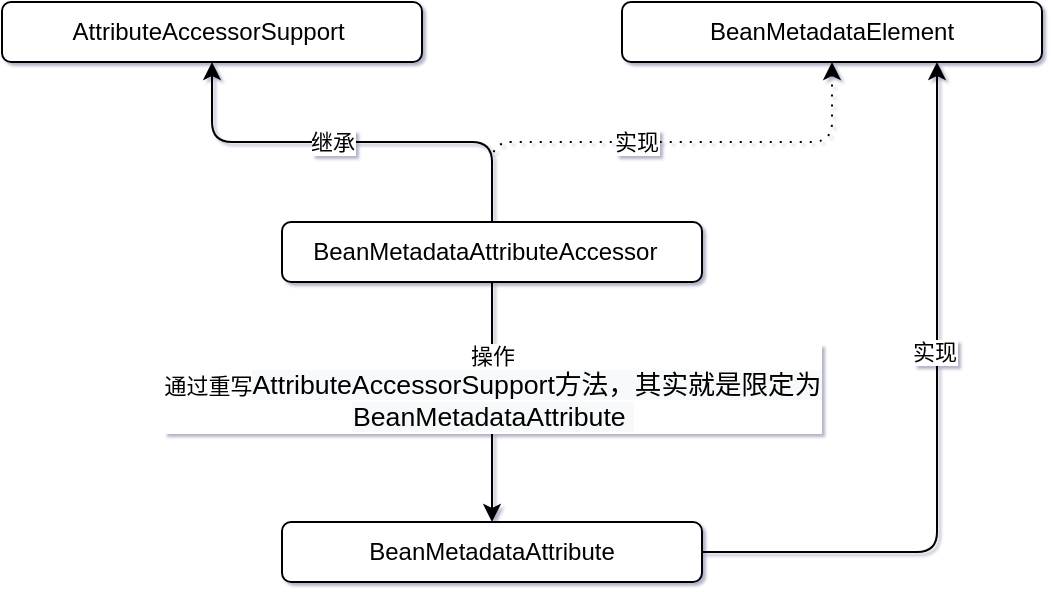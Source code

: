 <mxfile version="13.5.9" type="github">
  <diagram id="C5RBs43oDa-KdzZeNtuy" name="Page-1">
    <mxGraphModel dx="654" dy="381" grid="1" gridSize="10" guides="1" tooltips="1" connect="1" arrows="1" fold="1" page="1" pageScale="1" pageWidth="827" pageHeight="1169" math="0" shadow="1">
      <root>
        <mxCell id="WIyWlLk6GJQsqaUBKTNV-0" />
        <mxCell id="WIyWlLk6GJQsqaUBKTNV-1" parent="WIyWlLk6GJQsqaUBKTNV-0" />
        <mxCell id="19nPwAY48tDI5XMnKWuH-2" value="" style="edgeStyle=orthogonalEdgeStyle;orthogonalLoop=1;jettySize=auto;labelBorderColor=none;html=1;" edge="1" parent="WIyWlLk6GJQsqaUBKTNV-1" source="19nPwAY48tDI5XMnKWuH-0" target="19nPwAY48tDI5XMnKWuH-1">
          <mxGeometry relative="1" as="geometry" />
        </mxCell>
        <mxCell id="19nPwAY48tDI5XMnKWuH-5" value="继承" style="edgeLabel;align=center;verticalAlign=middle;resizable=0;points=[];labelBorderColor=none;html=1;rounded=1;" vertex="1" connectable="0" parent="19nPwAY48tDI5XMnKWuH-2">
          <mxGeometry x="0.095" relative="1" as="geometry">
            <mxPoint as="offset" />
          </mxGeometry>
        </mxCell>
        <mxCell id="19nPwAY48tDI5XMnKWuH-4" value="" style="edgeStyle=orthogonalEdgeStyle;orthogonalLoop=1;jettySize=auto;dashed=1;dashPattern=1 4;labelBorderColor=none;html=1;" edge="1" parent="WIyWlLk6GJQsqaUBKTNV-1" source="19nPwAY48tDI5XMnKWuH-0" target="19nPwAY48tDI5XMnKWuH-3">
          <mxGeometry relative="1" as="geometry" />
        </mxCell>
        <mxCell id="19nPwAY48tDI5XMnKWuH-6" value="实现" style="edgeLabel;align=center;verticalAlign=middle;resizable=0;points=[];labelBorderColor=none;html=1;rounded=1;" vertex="1" connectable="0" parent="19nPwAY48tDI5XMnKWuH-4">
          <mxGeometry x="-0.107" relative="1" as="geometry">
            <mxPoint as="offset" />
          </mxGeometry>
        </mxCell>
        <mxCell id="19nPwAY48tDI5XMnKWuH-8" value="" style="edgeStyle=orthogonalEdgeStyle;orthogonalLoop=1;jettySize=auto;labelBorderColor=none;html=1;" edge="1" parent="WIyWlLk6GJQsqaUBKTNV-1" source="19nPwAY48tDI5XMnKWuH-0" target="19nPwAY48tDI5XMnKWuH-7">
          <mxGeometry relative="1" as="geometry" />
        </mxCell>
        <mxCell id="19nPwAY48tDI5XMnKWuH-9" value="操作&lt;br&gt;通过重写&lt;span style=&quot;font-size: 13.333px ; background-color: rgb(248 , 249 , 250)&quot;&gt;AttributeAccessorSupport方法，其实就是限定为&lt;br&gt;BeanMetadataAttribute&amp;nbsp;&lt;/span&gt;" style="edgeLabel;align=center;verticalAlign=middle;resizable=0;points=[];labelBorderColor=none;html=1;rounded=1;" vertex="1" connectable="0" parent="19nPwAY48tDI5XMnKWuH-8">
          <mxGeometry x="-0.334" y="-2" relative="1" as="geometry">
            <mxPoint x="2" y="13.14" as="offset" />
          </mxGeometry>
        </mxCell>
        <mxCell id="19nPwAY48tDI5XMnKWuH-0" value="BeanMetadataAttributeAccessor  " style="whiteSpace=wrap;labelBorderColor=none;html=1;rounded=1;" vertex="1" parent="WIyWlLk6GJQsqaUBKTNV-1">
          <mxGeometry x="240" y="240" width="210" height="30" as="geometry" />
        </mxCell>
        <mxCell id="19nPwAY48tDI5XMnKWuH-1" value="AttributeAccessorSupport " style="whiteSpace=wrap;labelBorderColor=none;html=1;rounded=1;" vertex="1" parent="WIyWlLk6GJQsqaUBKTNV-1">
          <mxGeometry x="100" y="130" width="210" height="30" as="geometry" />
        </mxCell>
        <mxCell id="19nPwAY48tDI5XMnKWuH-3" value="BeanMetadataElement" style="whiteSpace=wrap;html=1;labelBorderColor=none;rounded=1;" vertex="1" parent="WIyWlLk6GJQsqaUBKTNV-1">
          <mxGeometry x="410" y="130" width="210" height="30" as="geometry" />
        </mxCell>
        <mxCell id="19nPwAY48tDI5XMnKWuH-10" value="" style="edgeStyle=orthogonalEdgeStyle;orthogonalLoop=1;jettySize=auto;entryX=0.75;entryY=1;entryDx=0;entryDy=0;exitX=1;exitY=0.5;exitDx=0;exitDy=0;labelBorderColor=none;html=1;" edge="1" parent="WIyWlLk6GJQsqaUBKTNV-1" source="19nPwAY48tDI5XMnKWuH-7" target="19nPwAY48tDI5XMnKWuH-3">
          <mxGeometry relative="1" as="geometry" />
        </mxCell>
        <mxCell id="19nPwAY48tDI5XMnKWuH-11" value="实现" style="edgeLabel;align=center;verticalAlign=middle;resizable=0;points=[];labelBorderColor=none;html=1;rounded=1;" vertex="1" connectable="0" parent="19nPwAY48tDI5XMnKWuH-10">
          <mxGeometry x="0.199" y="2" relative="1" as="geometry">
            <mxPoint as="offset" />
          </mxGeometry>
        </mxCell>
        <mxCell id="19nPwAY48tDI5XMnKWuH-7" value="BeanMetadataAttribute" style="whiteSpace=wrap;labelBorderColor=none;html=1;rounded=1;" vertex="1" parent="WIyWlLk6GJQsqaUBKTNV-1">
          <mxGeometry x="240" y="390" width="210" height="30" as="geometry" />
        </mxCell>
      </root>
    </mxGraphModel>
  </diagram>
</mxfile>
